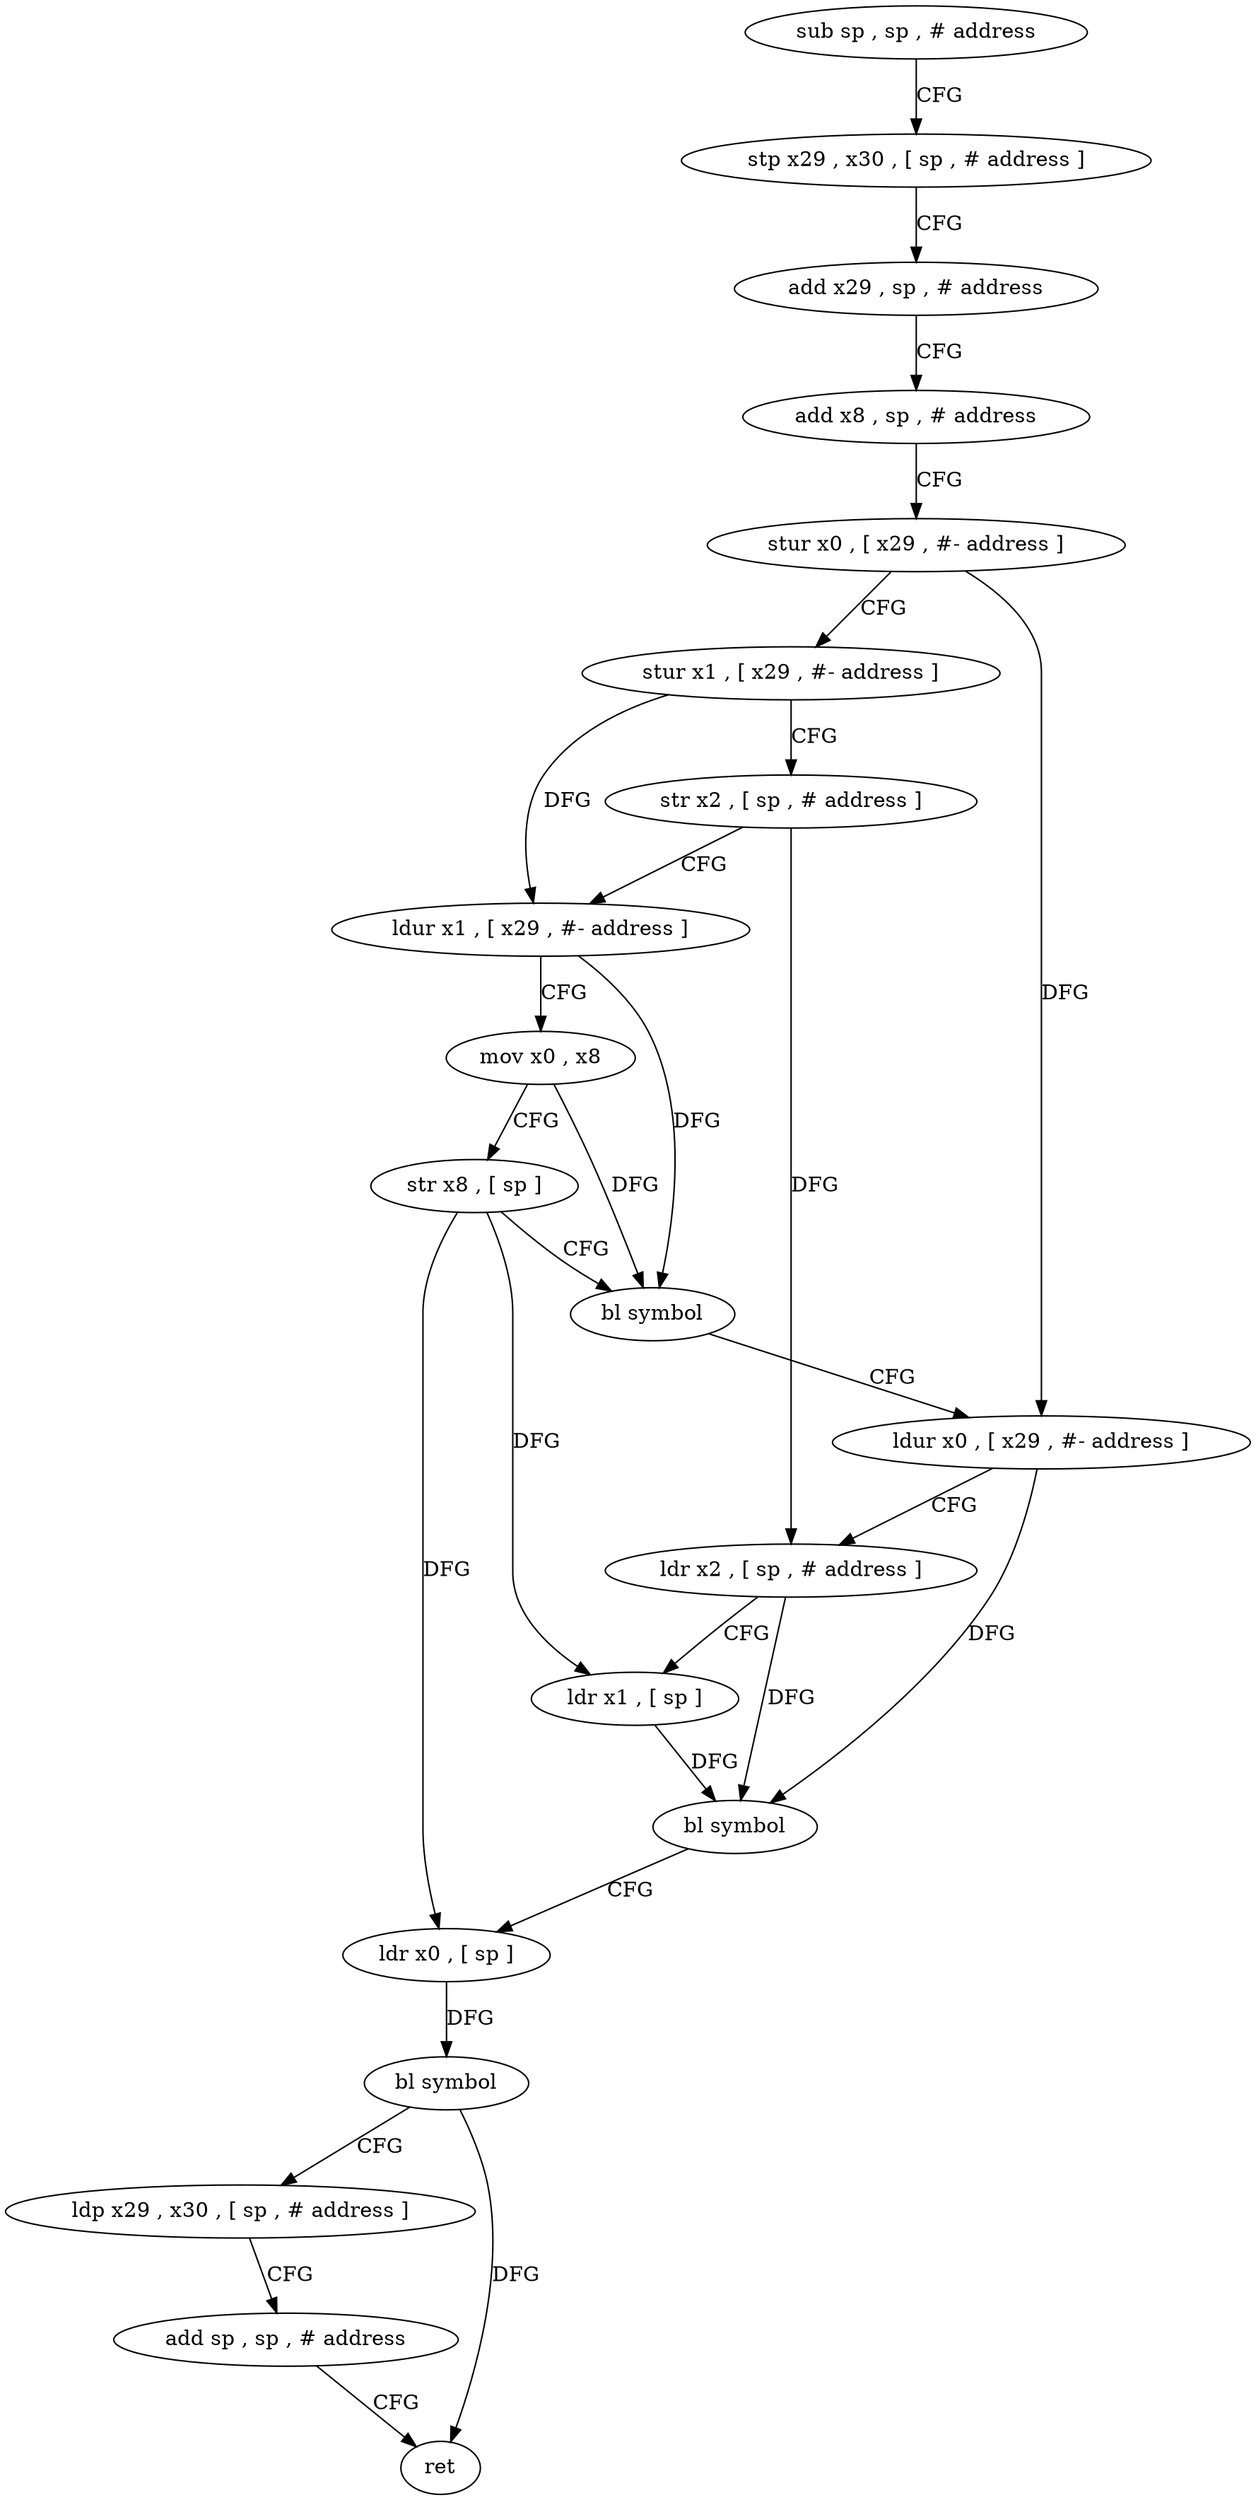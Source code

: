 digraph "func" {
"4262304" [label = "sub sp , sp , # address" ]
"4262308" [label = "stp x29 , x30 , [ sp , # address ]" ]
"4262312" [label = "add x29 , sp , # address" ]
"4262316" [label = "add x8 , sp , # address" ]
"4262320" [label = "stur x0 , [ x29 , #- address ]" ]
"4262324" [label = "stur x1 , [ x29 , #- address ]" ]
"4262328" [label = "str x2 , [ sp , # address ]" ]
"4262332" [label = "ldur x1 , [ x29 , #- address ]" ]
"4262336" [label = "mov x0 , x8" ]
"4262340" [label = "str x8 , [ sp ]" ]
"4262344" [label = "bl symbol" ]
"4262348" [label = "ldur x0 , [ x29 , #- address ]" ]
"4262352" [label = "ldr x2 , [ sp , # address ]" ]
"4262356" [label = "ldr x1 , [ sp ]" ]
"4262360" [label = "bl symbol" ]
"4262364" [label = "ldr x0 , [ sp ]" ]
"4262368" [label = "bl symbol" ]
"4262372" [label = "ldp x29 , x30 , [ sp , # address ]" ]
"4262376" [label = "add sp , sp , # address" ]
"4262380" [label = "ret" ]
"4262304" -> "4262308" [ label = "CFG" ]
"4262308" -> "4262312" [ label = "CFG" ]
"4262312" -> "4262316" [ label = "CFG" ]
"4262316" -> "4262320" [ label = "CFG" ]
"4262320" -> "4262324" [ label = "CFG" ]
"4262320" -> "4262348" [ label = "DFG" ]
"4262324" -> "4262328" [ label = "CFG" ]
"4262324" -> "4262332" [ label = "DFG" ]
"4262328" -> "4262332" [ label = "CFG" ]
"4262328" -> "4262352" [ label = "DFG" ]
"4262332" -> "4262336" [ label = "CFG" ]
"4262332" -> "4262344" [ label = "DFG" ]
"4262336" -> "4262340" [ label = "CFG" ]
"4262336" -> "4262344" [ label = "DFG" ]
"4262340" -> "4262344" [ label = "CFG" ]
"4262340" -> "4262356" [ label = "DFG" ]
"4262340" -> "4262364" [ label = "DFG" ]
"4262344" -> "4262348" [ label = "CFG" ]
"4262348" -> "4262352" [ label = "CFG" ]
"4262348" -> "4262360" [ label = "DFG" ]
"4262352" -> "4262356" [ label = "CFG" ]
"4262352" -> "4262360" [ label = "DFG" ]
"4262356" -> "4262360" [ label = "DFG" ]
"4262360" -> "4262364" [ label = "CFG" ]
"4262364" -> "4262368" [ label = "DFG" ]
"4262368" -> "4262372" [ label = "CFG" ]
"4262368" -> "4262380" [ label = "DFG" ]
"4262372" -> "4262376" [ label = "CFG" ]
"4262376" -> "4262380" [ label = "CFG" ]
}
